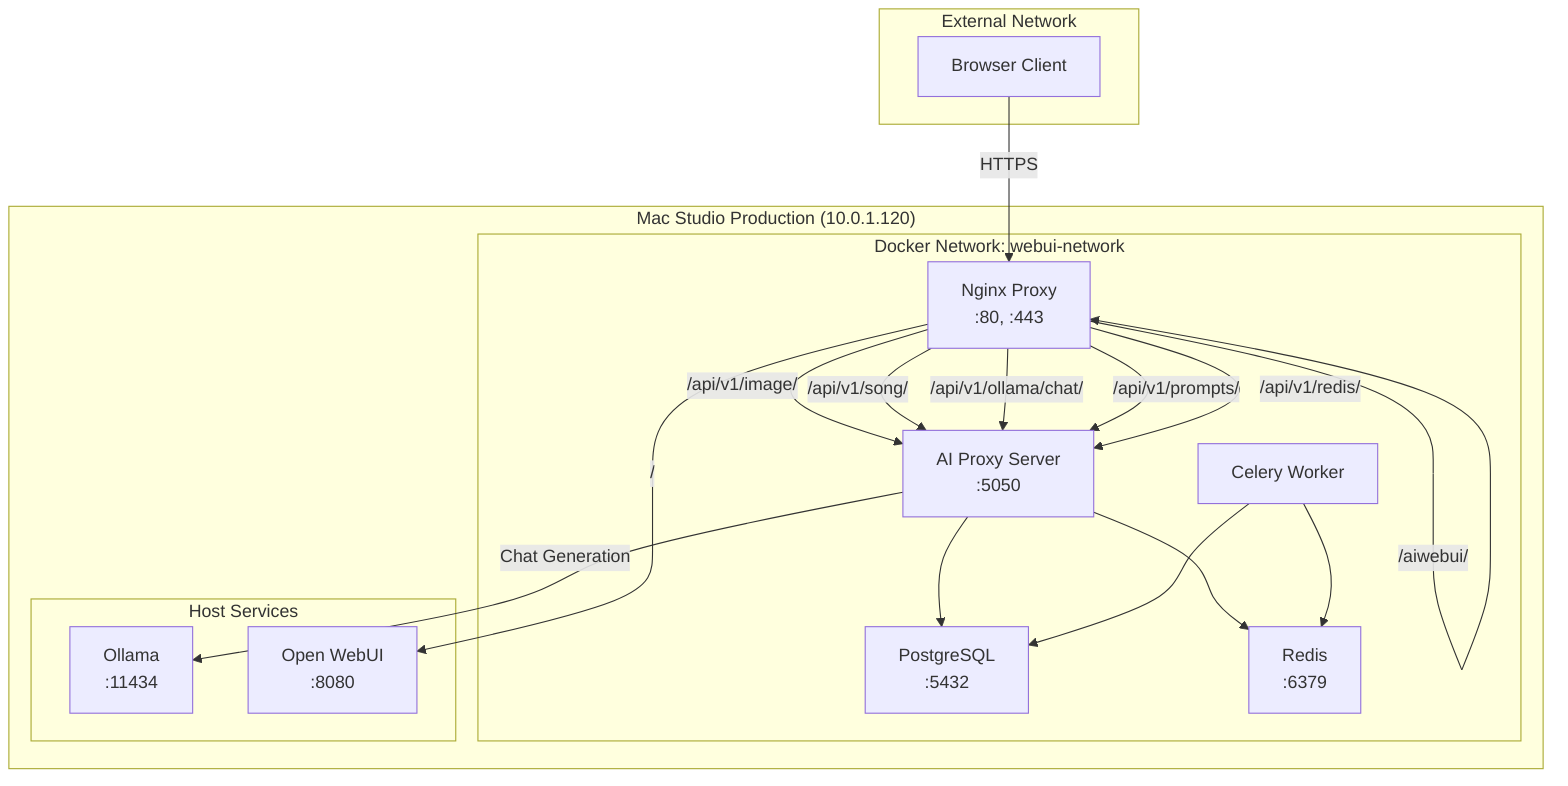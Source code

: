 graph TB
    subgraph "External Network"
        CLIENT[Browser Client]
    end

    subgraph "Mac Studio Production (10.0.1.120)"
        subgraph "Docker Network: webui-network"
            NGINX[Nginx Proxy<br/>:80, :443]
            API[AI Proxy Server<br/>:5050]
            WORKER[Celery Worker]
            PG[PostgreSQL<br/>:5432]
            REDIS[Redis<br/>:6379]
        end

        subgraph "Host Services"
            OLLAMA[Ollama<br/>:11434]
            WEBUI[Open WebUI<br/>:8080]
        end
    end

    CLIENT -->|HTTPS| NGINX
    NGINX -->|/aiwebui/| NGINX
    NGINX -->|/api/v1/image/| API
    NGINX -->|/api/v1/song/| API
    NGINX -->|/api/v1/ollama/chat/| API
    NGINX -->|/api/v1/prompts/| API
    NGINX -->|/api/v1/redis/| API
    NGINX -->|/| WEBUI

    API --> PG
    API --> REDIS
    API -->|Chat Generation| OLLAMA
    WORKER --> REDIS
    WORKER --> PG